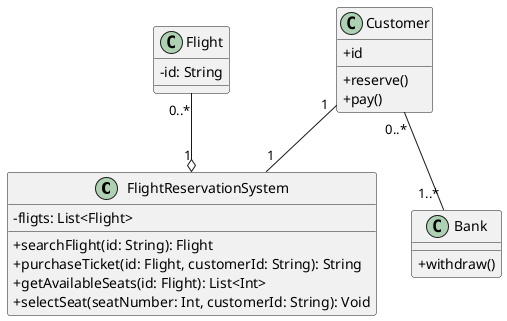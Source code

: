 @startuml homework2
skinparam classAttributeIconSize 0

class FlightReservationSystem {
    - fligts: List<Flight>
    + searchFlight(id: String): Flight
    + purchaseTicket(id: Flight, customerId: String): String
    + getAvailableSeats(id: Flight): List<Int>
    + selectSeat(seatNumber: Int, customerId: String): Void
}

class Flight {
    - id: String
}

class Customer {
    + id
    + reserve()
    + pay()
}

class Bank {
    + withdraw()
}

Flight "0..*" --o "1" FlightReservationSystem
Customer "1" -- "1" FlightReservationSystem
Customer "0..*" -- "1..*" Bank

@enduml